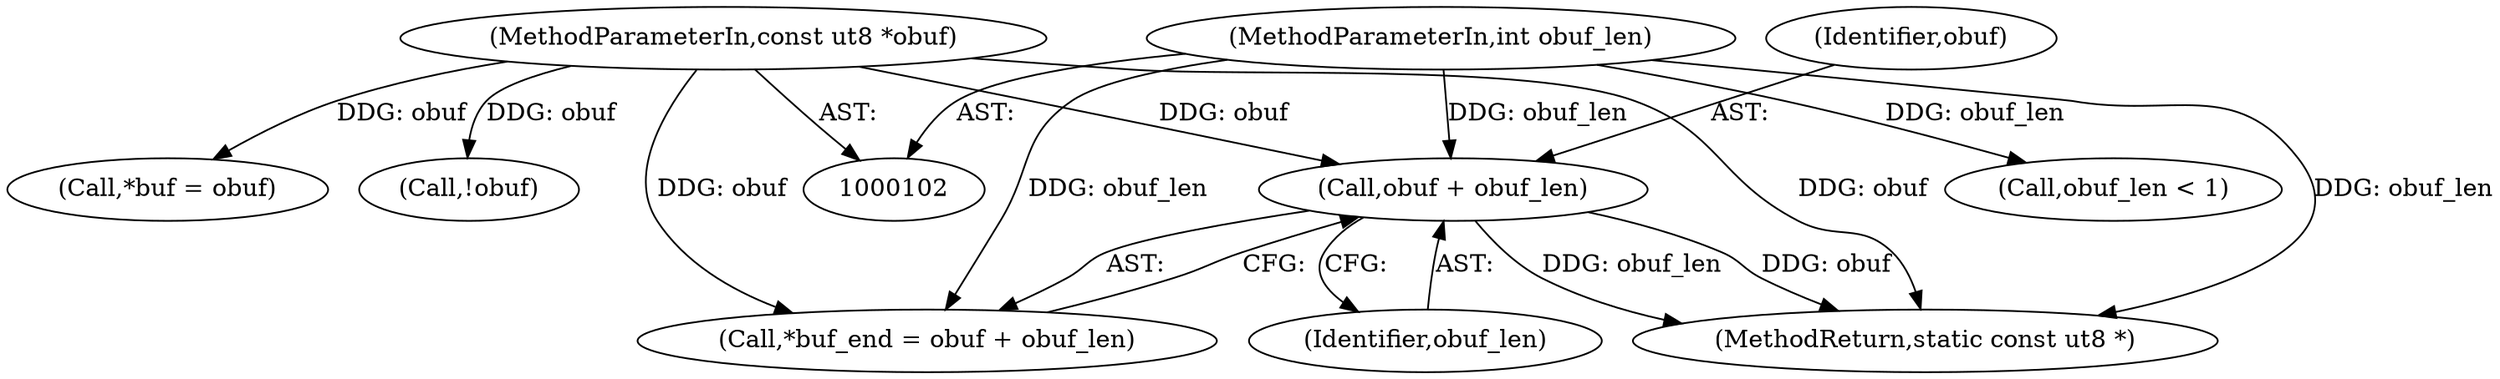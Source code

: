 digraph "0_radare2_2ca9ab45891b6ae8e32b6c28c81eebca059cbe5d_0@pointer" {
"1000118" [label="(Call,obuf + obuf_len)"];
"1000103" [label="(MethodParameterIn,const ut8 *obuf)"];
"1000104" [label="(MethodParameterIn,int obuf_len)"];
"1000118" [label="(Call,obuf + obuf_len)"];
"1000104" [label="(MethodParameterIn,int obuf_len)"];
"1000112" [label="(Call,*buf = obuf)"];
"1000135" [label="(Call,obuf_len < 1)"];
"1000814" [label="(MethodReturn,static const ut8 *)"];
"1000116" [label="(Call,*buf_end = obuf + obuf_len)"];
"1000120" [label="(Identifier,obuf_len)"];
"1000133" [label="(Call,!obuf)"];
"1000119" [label="(Identifier,obuf)"];
"1000103" [label="(MethodParameterIn,const ut8 *obuf)"];
"1000118" -> "1000116"  [label="AST: "];
"1000118" -> "1000120"  [label="CFG: "];
"1000119" -> "1000118"  [label="AST: "];
"1000120" -> "1000118"  [label="AST: "];
"1000116" -> "1000118"  [label="CFG: "];
"1000118" -> "1000814"  [label="DDG: obuf_len"];
"1000118" -> "1000814"  [label="DDG: obuf"];
"1000103" -> "1000118"  [label="DDG: obuf"];
"1000104" -> "1000118"  [label="DDG: obuf_len"];
"1000103" -> "1000102"  [label="AST: "];
"1000103" -> "1000814"  [label="DDG: obuf"];
"1000103" -> "1000112"  [label="DDG: obuf"];
"1000103" -> "1000116"  [label="DDG: obuf"];
"1000103" -> "1000133"  [label="DDG: obuf"];
"1000104" -> "1000102"  [label="AST: "];
"1000104" -> "1000814"  [label="DDG: obuf_len"];
"1000104" -> "1000116"  [label="DDG: obuf_len"];
"1000104" -> "1000135"  [label="DDG: obuf_len"];
}
